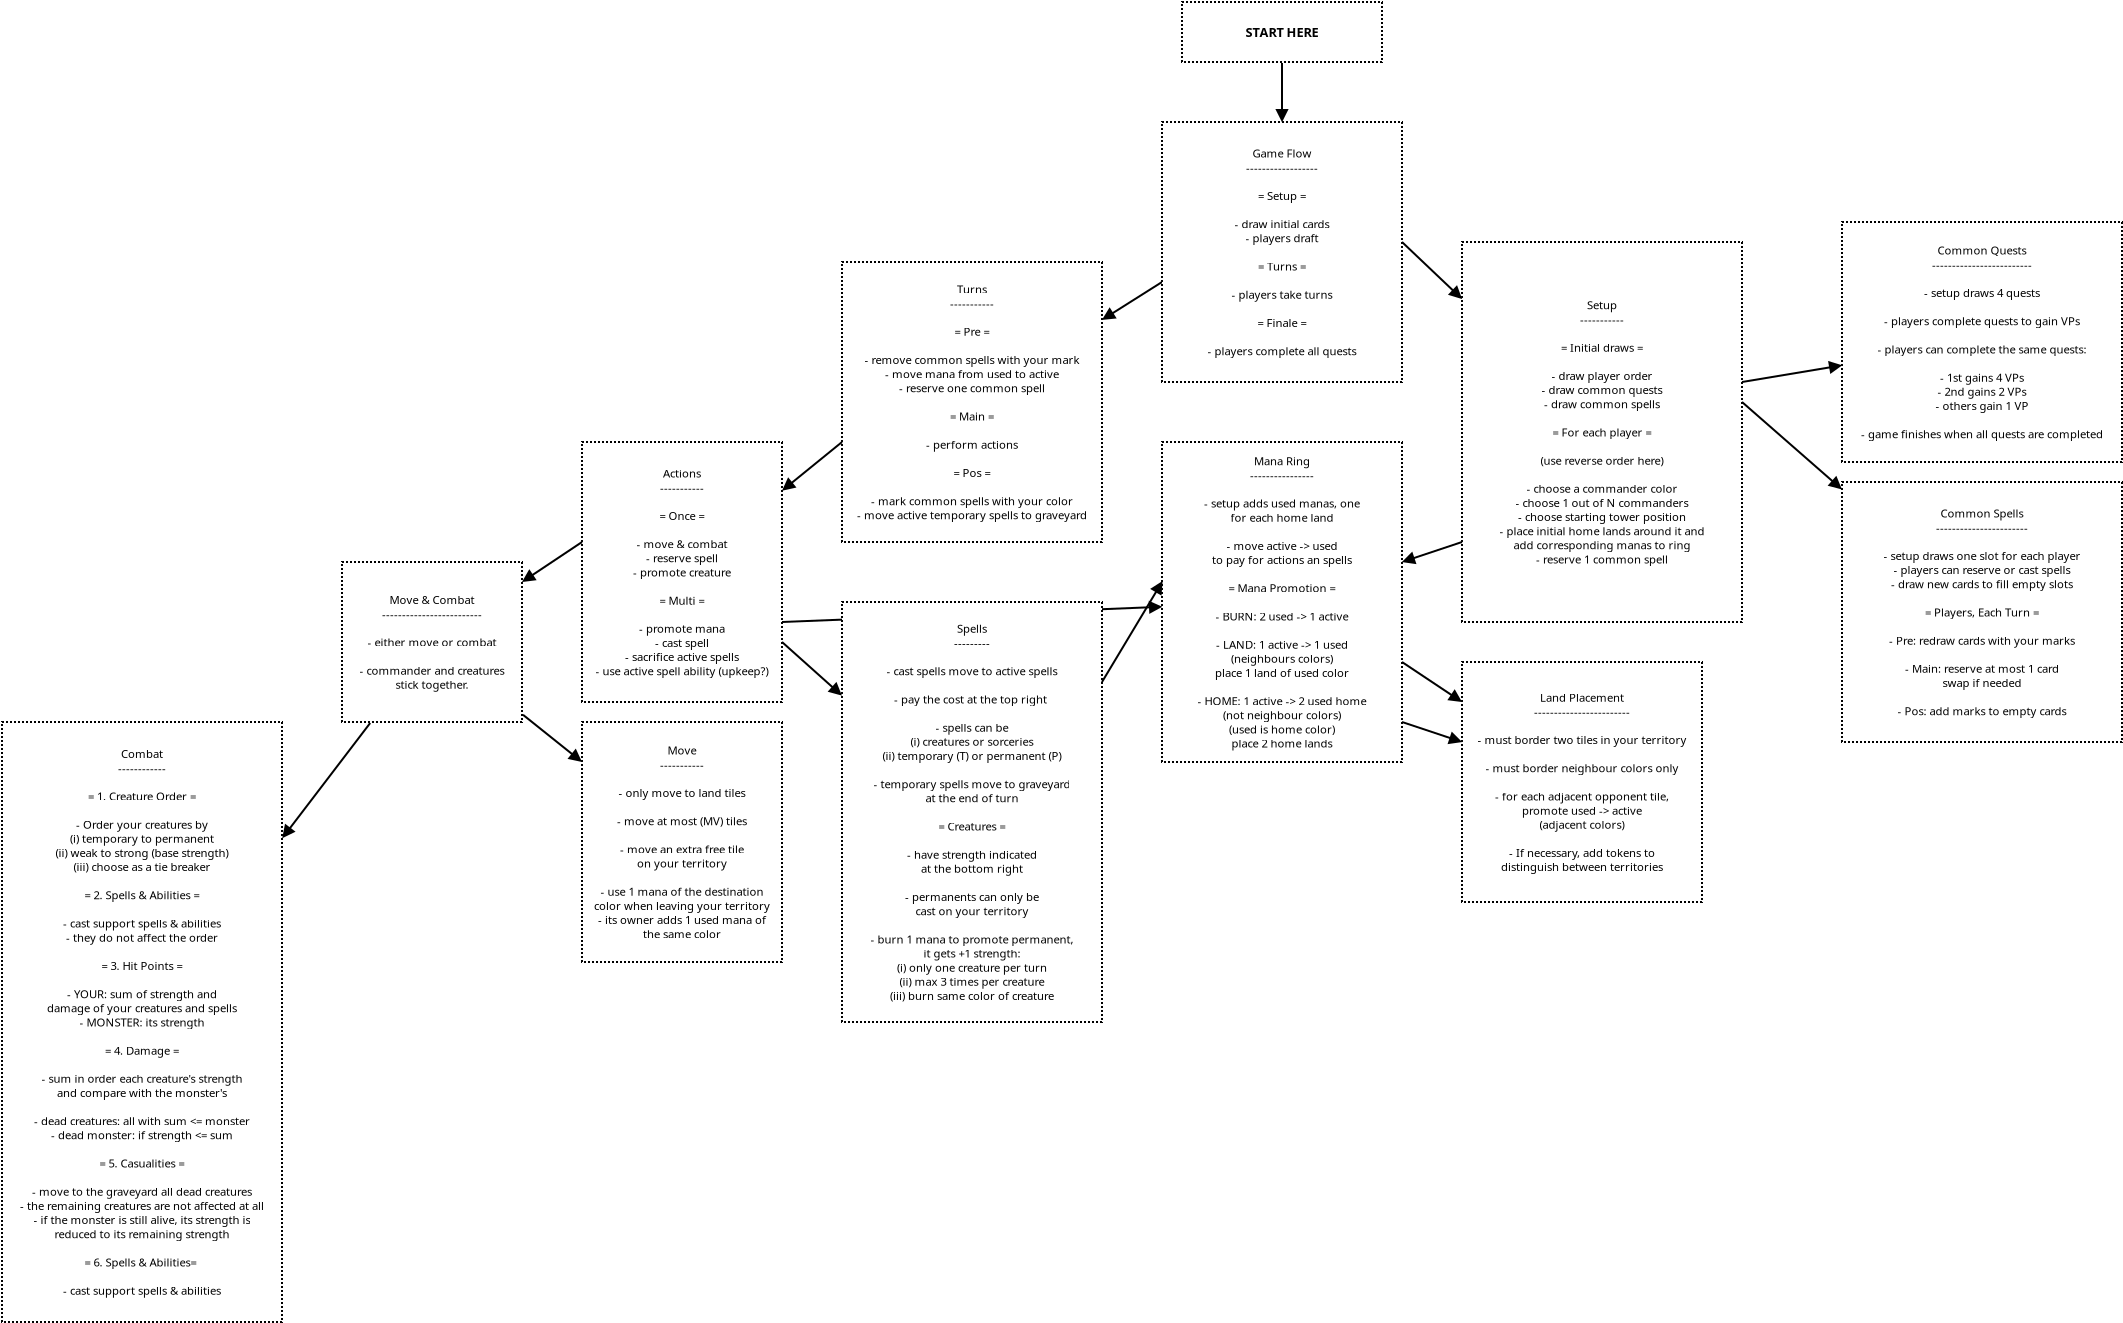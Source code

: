 <?xml version="1.0" encoding="UTF-8"?>
<dia:diagram xmlns:dia="http://www.lysator.liu.se/~alla/dia/">
  <dia:layer name="Segundo Plano" visible="true" connectable="true" active="true">
    <dia:object type="Standard - Line" version="0" id="O0">
      <dia:attribute name="obj_pos">
        <dia:point val="-113,-8"/>
      </dia:attribute>
      <dia:attribute name="obj_bb">
        <dia:rectangle val="-113.052,-9.065;-93.988,-7.948"/>
      </dia:attribute>
      <dia:attribute name="conn_endpoints">
        <dia:point val="-113,-8"/>
        <dia:point val="-94.049,-8.758"/>
      </dia:attribute>
      <dia:attribute name="numcp">
        <dia:int val="1"/>
      </dia:attribute>
      <dia:attribute name="end_arrow">
        <dia:enum val="3"/>
      </dia:attribute>
      <dia:attribute name="end_arrow_length">
        <dia:real val="0.5"/>
      </dia:attribute>
      <dia:attribute name="end_arrow_width">
        <dia:real val="0.5"/>
      </dia:attribute>
      <dia:connections>
        <dia:connection handle="1" to="O17" connection="8"/>
      </dia:connections>
    </dia:object>
    <dia:object type="Standard - Box" version="0" id="O1">
      <dia:attribute name="obj_pos">
        <dia:point val="-152,-3"/>
      </dia:attribute>
      <dia:attribute name="obj_bb">
        <dia:rectangle val="-152.05,-3.05;-137.95,27.05"/>
      </dia:attribute>
      <dia:attribute name="elem_corner">
        <dia:point val="-152,-3"/>
      </dia:attribute>
      <dia:attribute name="elem_width">
        <dia:real val="14"/>
      </dia:attribute>
      <dia:attribute name="elem_height">
        <dia:real val="30"/>
      </dia:attribute>
      <dia:attribute name="border_width">
        <dia:real val="0.1"/>
      </dia:attribute>
      <dia:attribute name="show_background">
        <dia:boolean val="true"/>
      </dia:attribute>
      <dia:attribute name="line_style">
        <dia:enum val="4"/>
      </dia:attribute>
    </dia:object>
    <dia:object type="Standard - Text" version="1" id="O2">
      <dia:attribute name="obj_pos">
        <dia:point val="-145,12"/>
      </dia:attribute>
      <dia:attribute name="obj_bb">
        <dia:rectangle val="-151.735,-1.734;-138.265,25.734"/>
      </dia:attribute>
      <dia:attribute name="text">
        <dia:composite type="text">
          <dia:attribute name="string">
            <dia:string>#Combat
------------

= 1. Creature Order =

- Order your creatures by
(i) temporary to permanent
(ii) weak to strong (base strength)
(iii) choose as a tie breaker

= 2. Spells &amp; Abilities =

- cast support spells &amp; abilities
- they do not affect the order

= 3. Hit Points =

- YOUR: sum of strength and
damage of your creatures and spells
- MONSTER: its strength

= 4. Damage =

- sum in order each creature's strength
and compare with the monster's

- dead creatures: all with sum &lt;= monster
- dead monster: if strength &lt;= sum

= 5. Casualities =

- move to the graveyard all dead creatures
- the remaining creatures are not affected at all
- if the monster is still alive, its strength is
reduced to its remaining strength

= 6. Spells &amp; Abilities= 

- cast support spells &amp; abilities#</dia:string>
          </dia:attribute>
          <dia:attribute name="font">
            <dia:font family="sans" style="0" name="Helvetica"/>
          </dia:attribute>
          <dia:attribute name="height">
            <dia:real val="0.706"/>
          </dia:attribute>
          <dia:attribute name="pos">
            <dia:point val="-145,-1.21"/>
          </dia:attribute>
          <dia:attribute name="color">
            <dia:color val="#000000ff"/>
          </dia:attribute>
          <dia:attribute name="alignment">
            <dia:enum val="1"/>
          </dia:attribute>
        </dia:composite>
      </dia:attribute>
      <dia:attribute name="valign">
        <dia:enum val="2"/>
      </dia:attribute>
      <dia:connections>
        <dia:connection handle="0" to="O1" connection="8"/>
      </dia:connections>
    </dia:object>
    <dia:object type="Standard - Box" version="0" id="O3">
      <dia:attribute name="obj_pos">
        <dia:point val="-123,-3"/>
      </dia:attribute>
      <dia:attribute name="obj_bb">
        <dia:rectangle val="-123.05,-3.05;-112.95,9.05"/>
      </dia:attribute>
      <dia:attribute name="elem_corner">
        <dia:point val="-123,-3"/>
      </dia:attribute>
      <dia:attribute name="elem_width">
        <dia:real val="10"/>
      </dia:attribute>
      <dia:attribute name="elem_height">
        <dia:real val="12"/>
      </dia:attribute>
      <dia:attribute name="border_width">
        <dia:real val="0.1"/>
      </dia:attribute>
      <dia:attribute name="show_background">
        <dia:boolean val="true"/>
      </dia:attribute>
      <dia:attribute name="line_style">
        <dia:enum val="4"/>
      </dia:attribute>
    </dia:object>
    <dia:object type="Standard - Text" version="1" id="O4">
      <dia:attribute name="obj_pos">
        <dia:point val="-118,3"/>
      </dia:attribute>
      <dia:attribute name="obj_bb">
        <dia:rectangle val="-122.64,-1.939;-113.344,7.939"/>
      </dia:attribute>
      <dia:attribute name="text">
        <dia:composite type="text">
          <dia:attribute name="string">
            <dia:string>#Move
-----------

- only move to land tiles

- move at most (MV) tiles

- move an extra free tile
on your territory

- use 1 mana of the destination
color when leaving your territory
- its owner adds 1 used mana of
the same color#</dia:string>
          </dia:attribute>
          <dia:attribute name="font">
            <dia:font family="sans" style="0" name="Helvetica"/>
          </dia:attribute>
          <dia:attribute name="height">
            <dia:real val="0.706"/>
          </dia:attribute>
          <dia:attribute name="pos">
            <dia:point val="-118,-1.399"/>
          </dia:attribute>
          <dia:attribute name="color">
            <dia:color val="#000000ff"/>
          </dia:attribute>
          <dia:attribute name="alignment">
            <dia:enum val="1"/>
          </dia:attribute>
        </dia:composite>
      </dia:attribute>
      <dia:attribute name="valign">
        <dia:enum val="2"/>
      </dia:attribute>
      <dia:connections>
        <dia:connection handle="0" to="O3" connection="8"/>
      </dia:connections>
    </dia:object>
    <dia:object type="Standard - Box" version="0" id="O5">
      <dia:attribute name="obj_pos">
        <dia:point val="-135,-11"/>
      </dia:attribute>
      <dia:attribute name="obj_bb">
        <dia:rectangle val="-135.05,-11.05;-125.95,-2.95"/>
      </dia:attribute>
      <dia:attribute name="elem_corner">
        <dia:point val="-135,-11"/>
      </dia:attribute>
      <dia:attribute name="elem_width">
        <dia:real val="9"/>
      </dia:attribute>
      <dia:attribute name="elem_height">
        <dia:real val="8"/>
      </dia:attribute>
      <dia:attribute name="border_width">
        <dia:real val="0.1"/>
      </dia:attribute>
      <dia:attribute name="show_background">
        <dia:boolean val="true"/>
      </dia:attribute>
      <dia:attribute name="line_style">
        <dia:enum val="4"/>
      </dia:attribute>
    </dia:object>
    <dia:object type="Standard - Text" version="1" id="O6">
      <dia:attribute name="obj_pos">
        <dia:point val="-130.5,-7"/>
      </dia:attribute>
      <dia:attribute name="obj_bb">
        <dia:rectangle val="-134.431,-9.47;-126.552,-4.53"/>
      </dia:attribute>
      <dia:attribute name="text">
        <dia:composite type="text">
          <dia:attribute name="string">
            <dia:string>#Move &amp; Combat
-------------------------

- either move or combat

- commander and creatures
stick together.#</dia:string>
          </dia:attribute>
          <dia:attribute name="font">
            <dia:font family="sans" style="0" name="Helvetica"/>
          </dia:attribute>
          <dia:attribute name="height">
            <dia:real val="0.706"/>
          </dia:attribute>
          <dia:attribute name="pos">
            <dia:point val="-130.5,-8.929"/>
          </dia:attribute>
          <dia:attribute name="color">
            <dia:color val="#000000ff"/>
          </dia:attribute>
          <dia:attribute name="alignment">
            <dia:enum val="1"/>
          </dia:attribute>
        </dia:composite>
      </dia:attribute>
      <dia:attribute name="valign">
        <dia:enum val="2"/>
      </dia:attribute>
      <dia:connections>
        <dia:connection handle="0" to="O5" connection="8"/>
      </dia:connections>
    </dia:object>
    <dia:object type="Standard - Box" version="0" id="O7">
      <dia:attribute name="obj_pos">
        <dia:point val="-123,-17"/>
      </dia:attribute>
      <dia:attribute name="obj_bb">
        <dia:rectangle val="-123.05,-17.05;-112.95,-3.95"/>
      </dia:attribute>
      <dia:attribute name="elem_corner">
        <dia:point val="-123,-17"/>
      </dia:attribute>
      <dia:attribute name="elem_width">
        <dia:real val="10"/>
      </dia:attribute>
      <dia:attribute name="elem_height">
        <dia:real val="13"/>
      </dia:attribute>
      <dia:attribute name="border_width">
        <dia:real val="0.1"/>
      </dia:attribute>
      <dia:attribute name="show_background">
        <dia:boolean val="true"/>
      </dia:attribute>
      <dia:attribute name="line_style">
        <dia:enum val="4"/>
      </dia:attribute>
    </dia:object>
    <dia:object type="Standard - Text" version="1" id="O8">
      <dia:attribute name="obj_pos">
        <dia:point val="-118,-10.5"/>
      </dia:attribute>
      <dia:attribute name="obj_bb">
        <dia:rectangle val="-122.841,-15.767;-113.159,-5.233"/>
      </dia:attribute>
      <dia:attribute name="text">
        <dia:composite type="text">
          <dia:attribute name="string">
            <dia:string>#Actions
-----------

= Once =

- move &amp; combat
- reserve spell
- promote creature

= Multi =

- promote mana
- cast spell
- sacrifice active spells
- use active spell ability (upkeep?)#</dia:string>
          </dia:attribute>
          <dia:attribute name="font">
            <dia:font family="sans" style="0" name="Helvetica"/>
          </dia:attribute>
          <dia:attribute name="height">
            <dia:real val="0.706"/>
          </dia:attribute>
          <dia:attribute name="pos">
            <dia:point val="-118,-15.243"/>
          </dia:attribute>
          <dia:attribute name="color">
            <dia:color val="#000000ff"/>
          </dia:attribute>
          <dia:attribute name="alignment">
            <dia:enum val="1"/>
          </dia:attribute>
        </dia:composite>
      </dia:attribute>
      <dia:attribute name="valign">
        <dia:enum val="2"/>
      </dia:attribute>
      <dia:connections>
        <dia:connection handle="0" to="O7" connection="8"/>
      </dia:connections>
    </dia:object>
    <dia:object type="Standard - Box" version="0" id="O9">
      <dia:attribute name="obj_pos">
        <dia:point val="-79,-27"/>
      </dia:attribute>
      <dia:attribute name="obj_bb">
        <dia:rectangle val="-79.05,-27.05;-64.95,-7.95"/>
      </dia:attribute>
      <dia:attribute name="elem_corner">
        <dia:point val="-79,-27"/>
      </dia:attribute>
      <dia:attribute name="elem_width">
        <dia:real val="14"/>
      </dia:attribute>
      <dia:attribute name="elem_height">
        <dia:real val="19"/>
      </dia:attribute>
      <dia:attribute name="border_width">
        <dia:real val="0.1"/>
      </dia:attribute>
      <dia:attribute name="show_background">
        <dia:boolean val="true"/>
      </dia:attribute>
      <dia:attribute name="line_style">
        <dia:enum val="4"/>
      </dia:attribute>
    </dia:object>
    <dia:object type="Standard - Text" version="1" id="O10">
      <dia:attribute name="obj_pos">
        <dia:point val="-72,-17.5"/>
      </dia:attribute>
      <dia:attribute name="obj_bb">
        <dia:rectangle val="-77.535,-24.178;-66.465,-10.822"/>
      </dia:attribute>
      <dia:attribute name="text">
        <dia:composite type="text">
          <dia:attribute name="string">
            <dia:string>#Setup
-----------

= Initial draws =

- draw player order
- draw common quests
- draw common spells

= For each player =

(use reverse order here)

- choose a commander color
- choose 1 out of N commanders
- choose starting tower position
- place initial home lands around it and
add corresponding manas to ring
- reserve 1 common spell#</dia:string>
          </dia:attribute>
          <dia:attribute name="font">
            <dia:font family="sans" style="0" name="Helvetica"/>
          </dia:attribute>
          <dia:attribute name="height">
            <dia:real val="0.706"/>
          </dia:attribute>
          <dia:attribute name="pos">
            <dia:point val="-72,-23.655"/>
          </dia:attribute>
          <dia:attribute name="color">
            <dia:color val="#000000ff"/>
          </dia:attribute>
          <dia:attribute name="alignment">
            <dia:enum val="1"/>
          </dia:attribute>
        </dia:composite>
      </dia:attribute>
      <dia:attribute name="valign">
        <dia:enum val="2"/>
      </dia:attribute>
      <dia:connections>
        <dia:connection handle="0" to="O9" connection="8"/>
      </dia:connections>
    </dia:object>
    <dia:object type="Standard - Box" version="0" id="O11">
      <dia:attribute name="obj_pos">
        <dia:point val="-110,-26"/>
      </dia:attribute>
      <dia:attribute name="obj_bb">
        <dia:rectangle val="-110.05,-26.05;-96.95,-11.95"/>
      </dia:attribute>
      <dia:attribute name="elem_corner">
        <dia:point val="-110,-26"/>
      </dia:attribute>
      <dia:attribute name="elem_width">
        <dia:real val="13"/>
      </dia:attribute>
      <dia:attribute name="elem_height">
        <dia:real val="14"/>
      </dia:attribute>
      <dia:attribute name="border_width">
        <dia:real val="0.1"/>
      </dia:attribute>
      <dia:attribute name="show_background">
        <dia:boolean val="true"/>
      </dia:attribute>
      <dia:attribute name="line_style">
        <dia:enum val="4"/>
      </dia:attribute>
    </dia:object>
    <dia:object type="Standard - Text" version="1" id="O12">
      <dia:attribute name="obj_pos">
        <dia:point val="-103.5,-19"/>
      </dia:attribute>
      <dia:attribute name="obj_bb">
        <dia:rectangle val="-109.8,-24.973;-97.2,-13.027"/>
      </dia:attribute>
      <dia:attribute name="text">
        <dia:composite type="text">
          <dia:attribute name="string">
            <dia:string>#Turns
-----------

= Pre =

- remove common spells with your mark
- move mana from used to active
- reserve one common spell

= Main =

- perform actions

= Pos =

- mark common spells with your color
- move active temporary spells to graveyard#</dia:string>
          </dia:attribute>
          <dia:attribute name="font">
            <dia:font family="sans" style="0" name="Helvetica"/>
          </dia:attribute>
          <dia:attribute name="height">
            <dia:real val="0.706"/>
          </dia:attribute>
          <dia:attribute name="pos">
            <dia:point val="-103.5,-24.449"/>
          </dia:attribute>
          <dia:attribute name="color">
            <dia:color val="#000000ff"/>
          </dia:attribute>
          <dia:attribute name="alignment">
            <dia:enum val="1"/>
          </dia:attribute>
        </dia:composite>
      </dia:attribute>
      <dia:attribute name="valign">
        <dia:enum val="2"/>
      </dia:attribute>
      <dia:connections>
        <dia:connection handle="0" to="O11" connection="8"/>
      </dia:connections>
    </dia:object>
    <dia:object type="Standard - Box" version="0" id="O13">
      <dia:attribute name="obj_pos">
        <dia:point val="-110,-9"/>
      </dia:attribute>
      <dia:attribute name="obj_bb">
        <dia:rectangle val="-110.05,-9.05;-96.95,12.05"/>
      </dia:attribute>
      <dia:attribute name="elem_corner">
        <dia:point val="-110,-9"/>
      </dia:attribute>
      <dia:attribute name="elem_width">
        <dia:real val="13"/>
      </dia:attribute>
      <dia:attribute name="elem_height">
        <dia:real val="21"/>
      </dia:attribute>
      <dia:attribute name="border_width">
        <dia:real val="0.1"/>
      </dia:attribute>
      <dia:attribute name="show_background">
        <dia:boolean val="true"/>
      </dia:attribute>
      <dia:attribute name="line_style">
        <dia:enum val="4"/>
      </dia:attribute>
    </dia:object>
    <dia:object type="Standard - Text" version="1" id="O14">
      <dia:attribute name="obj_pos">
        <dia:point val="-103.5,1.5"/>
      </dia:attribute>
      <dia:attribute name="obj_bb">
        <dia:rectangle val="-108.889,-8.001;-98.111,11.001"/>
      </dia:attribute>
      <dia:attribute name="text">
        <dia:composite type="text">
          <dia:attribute name="string">
            <dia:string>#Spells
---------

- cast spells move to active spells

- pay the cost at the top right 

- spells can be
(i) creatures or sorceries
(ii) temporary (T) or permanent (P)

- temporary spells move to graveyard
at the end of turn

= Creatures =

- have strength indicated
at the bottom right

- permanents can only be
cast on your territory

- burn 1 mana to promote permanent,
it gets +1 strength:
(i) only one creature per turn
(ii) max 3 times per creature
(iii) burn same color of creature#</dia:string>
          </dia:attribute>
          <dia:attribute name="font">
            <dia:font family="sans" style="0" name="Helvetica"/>
          </dia:attribute>
          <dia:attribute name="height">
            <dia:real val="0.706"/>
          </dia:attribute>
          <dia:attribute name="pos">
            <dia:point val="-103.5,-7.477"/>
          </dia:attribute>
          <dia:attribute name="color">
            <dia:color val="#000000ff"/>
          </dia:attribute>
          <dia:attribute name="alignment">
            <dia:enum val="1"/>
          </dia:attribute>
        </dia:composite>
      </dia:attribute>
      <dia:attribute name="valign">
        <dia:enum val="2"/>
      </dia:attribute>
      <dia:connections>
        <dia:connection handle="0" to="O13" connection="8"/>
      </dia:connections>
    </dia:object>
    <dia:object type="Standard - Box" version="0" id="O15">
      <dia:attribute name="obj_pos">
        <dia:point val="-79,-6"/>
      </dia:attribute>
      <dia:attribute name="obj_bb">
        <dia:rectangle val="-79.05,-6.05;-66.95,6.05"/>
      </dia:attribute>
      <dia:attribute name="elem_corner">
        <dia:point val="-79,-6"/>
      </dia:attribute>
      <dia:attribute name="elem_width">
        <dia:real val="12"/>
      </dia:attribute>
      <dia:attribute name="elem_height">
        <dia:real val="12"/>
      </dia:attribute>
      <dia:attribute name="border_width">
        <dia:real val="0.1"/>
      </dia:attribute>
      <dia:attribute name="show_background">
        <dia:boolean val="true"/>
      </dia:attribute>
      <dia:attribute name="line_style">
        <dia:enum val="4"/>
      </dia:attribute>
    </dia:object>
    <dia:object type="Standard - Text" version="1" id="O16">
      <dia:attribute name="obj_pos">
        <dia:point val="-73,0"/>
      </dia:attribute>
      <dia:attribute name="obj_bb">
        <dia:rectangle val="-78.531,-4.562;-67.469,4.562"/>
      </dia:attribute>
      <dia:attribute name="text">
        <dia:composite type="text">
          <dia:attribute name="string">
            <dia:string>#Land Placement
------------------------

- must border two tiles in your territory

- must border neighbour colors only

- for each adjacent opponent tile,
promote used -&gt; active
(adjacent colors)

- If necessary, add tokens to
distinguish between territories#</dia:string>
          </dia:attribute>
          <dia:attribute name="font">
            <dia:font family="sans" style="0" name="Helvetica"/>
          </dia:attribute>
          <dia:attribute name="height">
            <dia:real val="0.706"/>
          </dia:attribute>
          <dia:attribute name="pos">
            <dia:point val="-73,-4.038"/>
          </dia:attribute>
          <dia:attribute name="color">
            <dia:color val="#000000ff"/>
          </dia:attribute>
          <dia:attribute name="alignment">
            <dia:enum val="1"/>
          </dia:attribute>
        </dia:composite>
      </dia:attribute>
      <dia:attribute name="valign">
        <dia:enum val="2"/>
      </dia:attribute>
      <dia:connections>
        <dia:connection handle="0" to="O15" connection="8"/>
      </dia:connections>
    </dia:object>
    <dia:object type="Standard - Box" version="0" id="O17">
      <dia:attribute name="obj_pos">
        <dia:point val="-94,-17"/>
      </dia:attribute>
      <dia:attribute name="obj_bb">
        <dia:rectangle val="-94.05,-17.05;-81.95,-0.95"/>
      </dia:attribute>
      <dia:attribute name="elem_corner">
        <dia:point val="-94,-17"/>
      </dia:attribute>
      <dia:attribute name="elem_width">
        <dia:real val="12"/>
      </dia:attribute>
      <dia:attribute name="elem_height">
        <dia:real val="16"/>
      </dia:attribute>
      <dia:attribute name="border_width">
        <dia:real val="0.1"/>
      </dia:attribute>
      <dia:attribute name="show_background">
        <dia:boolean val="true"/>
      </dia:attribute>
      <dia:attribute name="line_style">
        <dia:enum val="4"/>
      </dia:attribute>
    </dia:object>
    <dia:object type="Standard - Text" version="1" id="O18">
      <dia:attribute name="obj_pos">
        <dia:point val="-88,-9"/>
      </dia:attribute>
      <dia:attribute name="obj_bb">
        <dia:rectangle val="-92.719,-16.409;-83.265,-1.591"/>
      </dia:attribute>
      <dia:attribute name="text">
        <dia:composite type="text">
          <dia:attribute name="string">
            <dia:string>#Mana Ring
----------------

- setup adds used manas, one
for each home land

- move active -&gt; used
to pay for actions an spells

= Mana Promotion =

- BURN: 2 used -&gt; 1 active

- LAND: 1 active -&gt; 1 used
(neighbours colors)
place 1 land of used color

- HOME: 1 active -&gt; 2 used home
(not neighbour colors)
(used is home color)
place 2 home lands#</dia:string>
          </dia:attribute>
          <dia:attribute name="font">
            <dia:font family="sans" style="0" name="Helvetica"/>
          </dia:attribute>
          <dia:attribute name="height">
            <dia:real val="0.706"/>
          </dia:attribute>
          <dia:attribute name="pos">
            <dia:point val="-88,-15.868"/>
          </dia:attribute>
          <dia:attribute name="color">
            <dia:color val="#000000ff"/>
          </dia:attribute>
          <dia:attribute name="alignment">
            <dia:enum val="1"/>
          </dia:attribute>
        </dia:composite>
      </dia:attribute>
      <dia:attribute name="valign">
        <dia:enum val="2"/>
      </dia:attribute>
      <dia:connections>
        <dia:connection handle="0" to="O17" connection="8"/>
      </dia:connections>
    </dia:object>
    <dia:object type="Standard - Line" version="0" id="O19">
      <dia:attribute name="obj_pos">
        <dia:point val="-94,-25"/>
      </dia:attribute>
      <dia:attribute name="obj_bb">
        <dia:rectangle val="-97.019,-25.069;-93.931,-23.068"/>
      </dia:attribute>
      <dia:attribute name="conn_endpoints">
        <dia:point val="-94,-25"/>
        <dia:point val="-96.95,-23.137"/>
      </dia:attribute>
      <dia:attribute name="numcp">
        <dia:int val="1"/>
      </dia:attribute>
      <dia:attribute name="end_arrow">
        <dia:enum val="3"/>
      </dia:attribute>
      <dia:attribute name="end_arrow_length">
        <dia:real val="0.5"/>
      </dia:attribute>
      <dia:attribute name="end_arrow_width">
        <dia:real val="0.5"/>
      </dia:attribute>
      <dia:connections>
        <dia:connection handle="1" to="O11" connection="8"/>
      </dia:connections>
    </dia:object>
    <dia:object type="Standard - Box" version="0" id="O20">
      <dia:attribute name="obj_pos">
        <dia:point val="-60,-15"/>
      </dia:attribute>
      <dia:attribute name="obj_bb">
        <dia:rectangle val="-60.05,-15.05;-45.95,-1.95"/>
      </dia:attribute>
      <dia:attribute name="elem_corner">
        <dia:point val="-60,-15"/>
      </dia:attribute>
      <dia:attribute name="elem_width">
        <dia:real val="14"/>
      </dia:attribute>
      <dia:attribute name="elem_height">
        <dia:real val="13"/>
      </dia:attribute>
      <dia:attribute name="border_width">
        <dia:real val="0.1"/>
      </dia:attribute>
      <dia:attribute name="show_background">
        <dia:boolean val="true"/>
      </dia:attribute>
      <dia:attribute name="line_style">
        <dia:enum val="4"/>
      </dia:attribute>
    </dia:object>
    <dia:object type="Standard - Text" version="1" id="O21">
      <dia:attribute name="obj_pos">
        <dia:point val="-53,-8.5"/>
      </dia:attribute>
      <dia:attribute name="obj_bb">
        <dia:rectangle val="-58.358,-13.767;-47.642,-3.233"/>
      </dia:attribute>
      <dia:attribute name="text">
        <dia:composite type="text">
          <dia:attribute name="string">
            <dia:string>#Common Spells
-----------------------

- setup draws one slot for each player
- players can reserve or cast spells
- draw new cards to fill empty slots

= Players, Each Turn =

- Pre: redraw cards with your marks

- Main: reserve at most 1 card
swap if needed

- Pos: add marks to empty cards#</dia:string>
          </dia:attribute>
          <dia:attribute name="font">
            <dia:font family="sans" style="0" name="Helvetica"/>
          </dia:attribute>
          <dia:attribute name="height">
            <dia:real val="0.706"/>
          </dia:attribute>
          <dia:attribute name="pos">
            <dia:point val="-53,-13.243"/>
          </dia:attribute>
          <dia:attribute name="color">
            <dia:color val="#000000ff"/>
          </dia:attribute>
          <dia:attribute name="alignment">
            <dia:enum val="1"/>
          </dia:attribute>
        </dia:composite>
      </dia:attribute>
      <dia:attribute name="valign">
        <dia:enum val="2"/>
      </dia:attribute>
      <dia:connections>
        <dia:connection handle="0" to="O20" connection="8"/>
      </dia:connections>
    </dia:object>
    <dia:object type="Standard - Box" version="0" id="O22">
      <dia:attribute name="obj_pos">
        <dia:point val="-60,-28"/>
      </dia:attribute>
      <dia:attribute name="obj_bb">
        <dia:rectangle val="-60.05,-28.05;-45.95,-15.95"/>
      </dia:attribute>
      <dia:attribute name="elem_corner">
        <dia:point val="-60,-28"/>
      </dia:attribute>
      <dia:attribute name="elem_width">
        <dia:real val="14"/>
      </dia:attribute>
      <dia:attribute name="elem_height">
        <dia:real val="12"/>
      </dia:attribute>
      <dia:attribute name="border_width">
        <dia:real val="0.1"/>
      </dia:attribute>
      <dia:attribute name="show_background">
        <dia:boolean val="true"/>
      </dia:attribute>
      <dia:attribute name="line_style">
        <dia:enum val="4"/>
      </dia:attribute>
    </dia:object>
    <dia:object type="Standard - Text" version="1" id="O23">
      <dia:attribute name="obj_pos">
        <dia:point val="-53,-22"/>
      </dia:attribute>
      <dia:attribute name="obj_bb">
        <dia:rectangle val="-59.597,-26.915;-46.403,-17.085"/>
      </dia:attribute>
      <dia:attribute name="text">
        <dia:composite type="text">
          <dia:attribute name="string">
            <dia:string>#Common Quests
-------------------------

- setup draws 4 quests

- players complete quests to gain VPs

- players can complete the same quests:

- 1st gains 4 VPs
- 2nd gains 2 VPs
- others gain 1 VP

- game finishes when all quests are completed#</dia:string>
          </dia:attribute>
          <dia:attribute name="font">
            <dia:font family="sans" style="0" name="Helvetica"/>
          </dia:attribute>
          <dia:attribute name="height">
            <dia:real val="0.706"/>
          </dia:attribute>
          <dia:attribute name="pos">
            <dia:point val="-53,-26.391"/>
          </dia:attribute>
          <dia:attribute name="color">
            <dia:color val="#000000ff"/>
          </dia:attribute>
          <dia:attribute name="alignment">
            <dia:enum val="1"/>
          </dia:attribute>
        </dia:composite>
      </dia:attribute>
      <dia:attribute name="valign">
        <dia:enum val="2"/>
      </dia:attribute>
      <dia:connections>
        <dia:connection handle="0" to="O22" connection="8"/>
      </dia:connections>
    </dia:object>
    <dia:object type="Standard - Box" version="0" id="O24">
      <dia:attribute name="obj_pos">
        <dia:point val="-94,-33"/>
      </dia:attribute>
      <dia:attribute name="obj_bb">
        <dia:rectangle val="-94.05,-33.05;-81.95,-19.95"/>
      </dia:attribute>
      <dia:attribute name="elem_corner">
        <dia:point val="-94,-33"/>
      </dia:attribute>
      <dia:attribute name="elem_width">
        <dia:real val="12"/>
      </dia:attribute>
      <dia:attribute name="elem_height">
        <dia:real val="13"/>
      </dia:attribute>
      <dia:attribute name="border_width">
        <dia:real val="0.1"/>
      </dia:attribute>
      <dia:attribute name="show_background">
        <dia:boolean val="true"/>
      </dia:attribute>
      <dia:attribute name="line_style">
        <dia:enum val="4"/>
      </dia:attribute>
    </dia:object>
    <dia:object type="Standard - Text" version="1" id="O25">
      <dia:attribute name="obj_pos">
        <dia:point val="-88,-26.5"/>
      </dia:attribute>
      <dia:attribute name="obj_bb">
        <dia:rectangle val="-92.082,-31.767;-83.918,-21.233"/>
      </dia:attribute>
      <dia:attribute name="text">
        <dia:composite type="text">
          <dia:attribute name="string">
            <dia:string>#Game Flow
------------------

= Setup =

- draw initial cards
- players draft

= Turns =

- players take turns

= Finale =

- players complete all quests#</dia:string>
          </dia:attribute>
          <dia:attribute name="font">
            <dia:font family="sans" style="0" name="Helvetica"/>
          </dia:attribute>
          <dia:attribute name="height">
            <dia:real val="0.706"/>
          </dia:attribute>
          <dia:attribute name="pos">
            <dia:point val="-88,-31.244"/>
          </dia:attribute>
          <dia:attribute name="color">
            <dia:color val="#000000ff"/>
          </dia:attribute>
          <dia:attribute name="alignment">
            <dia:enum val="1"/>
          </dia:attribute>
        </dia:composite>
      </dia:attribute>
      <dia:attribute name="valign">
        <dia:enum val="2"/>
      </dia:attribute>
      <dia:connections>
        <dia:connection handle="0" to="O24" connection="8"/>
      </dia:connections>
    </dia:object>
    <dia:object type="Standard - Line" version="0" id="O26">
      <dia:attribute name="obj_pos">
        <dia:point val="-82,-27"/>
      </dia:attribute>
      <dia:attribute name="obj_bb">
        <dia:rectangle val="-82.071,-27.071;-78.97,-24.118"/>
      </dia:attribute>
      <dia:attribute name="conn_endpoints">
        <dia:point val="-82,-27"/>
        <dia:point val="-79.041,-24.189"/>
      </dia:attribute>
      <dia:attribute name="numcp">
        <dia:int val="1"/>
      </dia:attribute>
      <dia:attribute name="end_arrow">
        <dia:enum val="3"/>
      </dia:attribute>
      <dia:attribute name="end_arrow_length">
        <dia:real val="0.5"/>
      </dia:attribute>
      <dia:attribute name="end_arrow_width">
        <dia:real val="0.5"/>
      </dia:attribute>
      <dia:connections>
        <dia:connection handle="1" to="O9" connection="8"/>
      </dia:connections>
    </dia:object>
    <dia:object type="Standard - Line" version="0" id="O27">
      <dia:attribute name="obj_pos">
        <dia:point val="-65,-20"/>
      </dia:attribute>
      <dia:attribute name="obj_bb">
        <dia:rectangle val="-65.058,-21.053;-59.989,-19.942"/>
      </dia:attribute>
      <dia:attribute name="conn_endpoints">
        <dia:point val="-65,-20"/>
        <dia:point val="-60.05,-20.825"/>
      </dia:attribute>
      <dia:attribute name="numcp">
        <dia:int val="1"/>
      </dia:attribute>
      <dia:attribute name="end_arrow">
        <dia:enum val="3"/>
      </dia:attribute>
      <dia:attribute name="end_arrow_length">
        <dia:real val="0.5"/>
      </dia:attribute>
      <dia:attribute name="end_arrow_width">
        <dia:real val="0.5"/>
      </dia:attribute>
      <dia:connections>
        <dia:connection handle="1" to="O22" connection="8"/>
      </dia:connections>
    </dia:object>
    <dia:object type="Standard - Line" version="0" id="O28">
      <dia:attribute name="obj_pos">
        <dia:point val="-65,-19"/>
      </dia:attribute>
      <dia:attribute name="obj_bb">
        <dia:rectangle val="-65.071,-19.071;-59.979,-14.598"/>
      </dia:attribute>
      <dia:attribute name="conn_endpoints">
        <dia:point val="-65,-19"/>
        <dia:point val="-60.05,-14.668"/>
      </dia:attribute>
      <dia:attribute name="numcp">
        <dia:int val="1"/>
      </dia:attribute>
      <dia:attribute name="end_arrow">
        <dia:enum val="3"/>
      </dia:attribute>
      <dia:attribute name="end_arrow_length">
        <dia:real val="0.5"/>
      </dia:attribute>
      <dia:attribute name="end_arrow_width">
        <dia:real val="0.5"/>
      </dia:attribute>
      <dia:connections>
        <dia:connection handle="1" to="O20" connection="8"/>
      </dia:connections>
    </dia:object>
    <dia:object type="Standard - Line" version="0" id="O29">
      <dia:attribute name="obj_pos">
        <dia:point val="-79,-12"/>
      </dia:attribute>
      <dia:attribute name="obj_bb">
        <dia:rectangle val="-82.014,-12.063;-78.937,-10.89"/>
      </dia:attribute>
      <dia:attribute name="conn_endpoints">
        <dia:point val="-79,-12"/>
        <dia:point val="-81.95,-11.017"/>
      </dia:attribute>
      <dia:attribute name="numcp">
        <dia:int val="1"/>
      </dia:attribute>
      <dia:attribute name="end_arrow">
        <dia:enum val="3"/>
      </dia:attribute>
      <dia:attribute name="end_arrow_length">
        <dia:real val="0.5"/>
      </dia:attribute>
      <dia:attribute name="end_arrow_width">
        <dia:real val="0.5"/>
      </dia:attribute>
      <dia:connections>
        <dia:connection handle="1" to="O17" connection="8"/>
      </dia:connections>
    </dia:object>
    <dia:object type="Standard - Line" version="0" id="O30">
      <dia:attribute name="obj_pos">
        <dia:point val="-88,-35.95"/>
      </dia:attribute>
      <dia:attribute name="obj_bb">
        <dia:rectangle val="-88.331,-36.0;-87.669,-32.987"/>
      </dia:attribute>
      <dia:attribute name="conn_endpoints">
        <dia:point val="-88,-35.95"/>
        <dia:point val="-88,-33.049"/>
      </dia:attribute>
      <dia:attribute name="numcp">
        <dia:int val="1"/>
      </dia:attribute>
      <dia:attribute name="end_arrow">
        <dia:enum val="3"/>
      </dia:attribute>
      <dia:attribute name="end_arrow_length">
        <dia:real val="0.5"/>
      </dia:attribute>
      <dia:attribute name="end_arrow_width">
        <dia:real val="0.5"/>
      </dia:attribute>
      <dia:connections>
        <dia:connection handle="0" to="O31" connection="8"/>
        <dia:connection handle="1" to="O24" connection="8"/>
      </dia:connections>
    </dia:object>
    <dia:object type="Standard - Box" version="0" id="O31">
      <dia:attribute name="obj_pos">
        <dia:point val="-93,-39"/>
      </dia:attribute>
      <dia:attribute name="obj_bb">
        <dia:rectangle val="-93.05,-39.05;-82.95,-35.95"/>
      </dia:attribute>
      <dia:attribute name="elem_corner">
        <dia:point val="-93,-39"/>
      </dia:attribute>
      <dia:attribute name="elem_width">
        <dia:real val="10"/>
      </dia:attribute>
      <dia:attribute name="elem_height">
        <dia:real val="3"/>
      </dia:attribute>
      <dia:attribute name="border_width">
        <dia:real val="0.1"/>
      </dia:attribute>
      <dia:attribute name="show_background">
        <dia:boolean val="true"/>
      </dia:attribute>
      <dia:attribute name="line_style">
        <dia:enum val="4"/>
      </dia:attribute>
    </dia:object>
    <dia:object type="Standard - Text" version="1" id="O32">
      <dia:attribute name="obj_pos">
        <dia:point val="-88,-37.5"/>
      </dia:attribute>
      <dia:attribute name="obj_bb">
        <dia:rectangle val="-90.185,-37.873;-85.815,-37.127"/>
      </dia:attribute>
      <dia:attribute name="text">
        <dia:composite type="text">
          <dia:attribute name="string">
            <dia:string>#START HERE#</dia:string>
          </dia:attribute>
          <dia:attribute name="font">
            <dia:font family="sans" style="80" name="Helvetica-Bold"/>
          </dia:attribute>
          <dia:attribute name="height">
            <dia:real val="0.8"/>
          </dia:attribute>
          <dia:attribute name="pos">
            <dia:point val="-88,-37.278"/>
          </dia:attribute>
          <dia:attribute name="color">
            <dia:color val="#000000ff"/>
          </dia:attribute>
          <dia:attribute name="alignment">
            <dia:enum val="1"/>
          </dia:attribute>
        </dia:composite>
      </dia:attribute>
      <dia:attribute name="valign">
        <dia:enum val="2"/>
      </dia:attribute>
      <dia:connections>
        <dia:connection handle="0" to="O31" connection="8"/>
      </dia:connections>
    </dia:object>
    <dia:object type="Standard - Line" version="0" id="O33">
      <dia:attribute name="obj_pos">
        <dia:point val="-110,-17"/>
      </dia:attribute>
      <dia:attribute name="obj_bb">
        <dia:rectangle val="-113.022,-17.07;-109.93,-14.532"/>
      </dia:attribute>
      <dia:attribute name="conn_endpoints">
        <dia:point val="-110,-17"/>
        <dia:point val="-112.951,-14.602"/>
      </dia:attribute>
      <dia:attribute name="numcp">
        <dia:int val="1"/>
      </dia:attribute>
      <dia:attribute name="end_arrow">
        <dia:enum val="3"/>
      </dia:attribute>
      <dia:attribute name="end_arrow_length">
        <dia:real val="0.5"/>
      </dia:attribute>
      <dia:attribute name="end_arrow_width">
        <dia:real val="0.5"/>
      </dia:attribute>
      <dia:connections>
        <dia:connection handle="1" to="O7" connection="8"/>
      </dia:connections>
    </dia:object>
    <dia:object type="Standard - Line" version="0" id="O34">
      <dia:attribute name="obj_pos">
        <dia:point val="-123,-12"/>
      </dia:attribute>
      <dia:attribute name="obj_bb">
        <dia:rectangle val="-126.02,-12.069;-122.931,-9.963"/>
      </dia:attribute>
      <dia:attribute name="conn_endpoints">
        <dia:point val="-123,-12"/>
        <dia:point val="-125.951,-10.033"/>
      </dia:attribute>
      <dia:attribute name="numcp">
        <dia:int val="1"/>
      </dia:attribute>
      <dia:attribute name="end_arrow">
        <dia:enum val="3"/>
      </dia:attribute>
      <dia:attribute name="end_arrow_length">
        <dia:real val="0.5"/>
      </dia:attribute>
      <dia:attribute name="end_arrow_width">
        <dia:real val="0.5"/>
      </dia:attribute>
      <dia:connections>
        <dia:connection handle="1" to="O5" connection="8"/>
      </dia:connections>
    </dia:object>
    <dia:object type="Standard - Line" version="0" id="O35">
      <dia:attribute name="obj_pos">
        <dia:point val="-125.951,-3.361"/>
      </dia:attribute>
      <dia:attribute name="obj_bb">
        <dia:rectangle val="-126.022,-3.431;-122.979,-0.969"/>
      </dia:attribute>
      <dia:attribute name="conn_endpoints">
        <dia:point val="-125.951,-3.361"/>
        <dia:point val="-123.049,-1.039"/>
      </dia:attribute>
      <dia:attribute name="numcp">
        <dia:int val="1"/>
      </dia:attribute>
      <dia:attribute name="end_arrow">
        <dia:enum val="3"/>
      </dia:attribute>
      <dia:attribute name="end_arrow_length">
        <dia:real val="0.5"/>
      </dia:attribute>
      <dia:attribute name="end_arrow_width">
        <dia:real val="0.5"/>
      </dia:attribute>
      <dia:connections>
        <dia:connection handle="0" to="O5" connection="8"/>
        <dia:connection handle="1" to="O3" connection="8"/>
      </dia:connections>
    </dia:object>
    <dia:object type="Standard - Line" version="0" id="O36">
      <dia:attribute name="obj_pos">
        <dia:point val="-133.591,-2.95"/>
      </dia:attribute>
      <dia:attribute name="obj_bb">
        <dia:rectangle val="-138.02,-3.02;-133.521,2.832"/>
      </dia:attribute>
      <dia:attribute name="conn_endpoints">
        <dia:point val="-133.591,-2.95"/>
        <dia:point val="-137.95,2.762"/>
      </dia:attribute>
      <dia:attribute name="numcp">
        <dia:int val="1"/>
      </dia:attribute>
      <dia:attribute name="end_arrow">
        <dia:enum val="3"/>
      </dia:attribute>
      <dia:attribute name="end_arrow_length">
        <dia:real val="0.5"/>
      </dia:attribute>
      <dia:attribute name="end_arrow_width">
        <dia:real val="0.5"/>
      </dia:attribute>
      <dia:connections>
        <dia:connection handle="0" to="O5" connection="8"/>
        <dia:connection handle="1" to="O1" connection="8"/>
      </dia:connections>
    </dia:object>
    <dia:object type="Standard - Line" version="0" id="O37">
      <dia:attribute name="obj_pos">
        <dia:point val="-82,-6"/>
      </dia:attribute>
      <dia:attribute name="obj_bb">
        <dia:rectangle val="-82.069,-6.069;-78.98,-3.964"/>
      </dia:attribute>
      <dia:attribute name="conn_endpoints">
        <dia:point val="-82,-6"/>
        <dia:point val="-79.05,-4.033"/>
      </dia:attribute>
      <dia:attribute name="numcp">
        <dia:int val="1"/>
      </dia:attribute>
      <dia:attribute name="end_arrow">
        <dia:enum val="3"/>
      </dia:attribute>
      <dia:attribute name="end_arrow_length">
        <dia:real val="0.5"/>
      </dia:attribute>
      <dia:attribute name="end_arrow_width">
        <dia:real val="0.5"/>
      </dia:attribute>
      <dia:connections>
        <dia:connection handle="1" to="O15" connection="8"/>
      </dia:connections>
    </dia:object>
    <dia:object type="Standard - Line" version="0" id="O38">
      <dia:attribute name="obj_pos">
        <dia:point val="-82,-3"/>
      </dia:attribute>
      <dia:attribute name="obj_bb">
        <dia:rectangle val="-82.063,-3.063;-78.986,-1.89"/>
      </dia:attribute>
      <dia:attribute name="conn_endpoints">
        <dia:point val="-82,-3"/>
        <dia:point val="-79.05,-2.017"/>
      </dia:attribute>
      <dia:attribute name="numcp">
        <dia:int val="1"/>
      </dia:attribute>
      <dia:attribute name="end_arrow">
        <dia:enum val="3"/>
      </dia:attribute>
      <dia:attribute name="end_arrow_length">
        <dia:real val="0.5"/>
      </dia:attribute>
      <dia:attribute name="end_arrow_width">
        <dia:real val="0.5"/>
      </dia:attribute>
      <dia:connections>
        <dia:connection handle="1" to="O15" connection="8"/>
      </dia:connections>
    </dia:object>
    <dia:object type="Standard - Line" version="0" id="O39">
      <dia:attribute name="obj_pos">
        <dia:point val="-113,-7"/>
      </dia:attribute>
      <dia:attribute name="obj_bb">
        <dia:rectangle val="-113.071,-7.071;-109.98,-4.29"/>
      </dia:attribute>
      <dia:attribute name="conn_endpoints">
        <dia:point val="-113,-7"/>
        <dia:point val="-110.05,-4.361"/>
      </dia:attribute>
      <dia:attribute name="numcp">
        <dia:int val="1"/>
      </dia:attribute>
      <dia:attribute name="end_arrow">
        <dia:enum val="3"/>
      </dia:attribute>
      <dia:attribute name="end_arrow_length">
        <dia:real val="0.5"/>
      </dia:attribute>
      <dia:attribute name="end_arrow_width">
        <dia:real val="0.5"/>
      </dia:attribute>
      <dia:connections>
        <dia:connection handle="1" to="O13" connection="8"/>
      </dia:connections>
    </dia:object>
    <dia:object type="Standard - Line" version="0" id="O40">
      <dia:attribute name="obj_pos">
        <dia:point val="-97,-5"/>
      </dia:attribute>
      <dia:attribute name="obj_bb">
        <dia:rectangle val="-97.069,-10.069;-93.931,-4.931"/>
      </dia:attribute>
      <dia:attribute name="conn_endpoints">
        <dia:point val="-97,-5"/>
        <dia:point val="-94,-10"/>
      </dia:attribute>
      <dia:attribute name="numcp">
        <dia:int val="1"/>
      </dia:attribute>
      <dia:attribute name="end_arrow">
        <dia:enum val="3"/>
      </dia:attribute>
      <dia:attribute name="end_arrow_length">
        <dia:real val="0.5"/>
      </dia:attribute>
      <dia:attribute name="end_arrow_width">
        <dia:real val="0.5"/>
      </dia:attribute>
    </dia:object>
  </dia:layer>
</dia:diagram>
